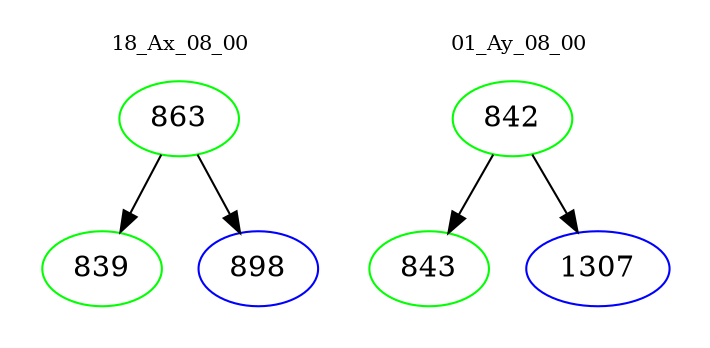digraph{
subgraph cluster_0 {
color = white
label = "18_Ax_08_00";
fontsize=10;
T0_863 [label="863", color="green"]
T0_863 -> T0_839 [color="black"]
T0_839 [label="839", color="green"]
T0_863 -> T0_898 [color="black"]
T0_898 [label="898", color="blue"]
}
subgraph cluster_1 {
color = white
label = "01_Ay_08_00";
fontsize=10;
T1_842 [label="842", color="green"]
T1_842 -> T1_843 [color="black"]
T1_843 [label="843", color="green"]
T1_842 -> T1_1307 [color="black"]
T1_1307 [label="1307", color="blue"]
}
}
